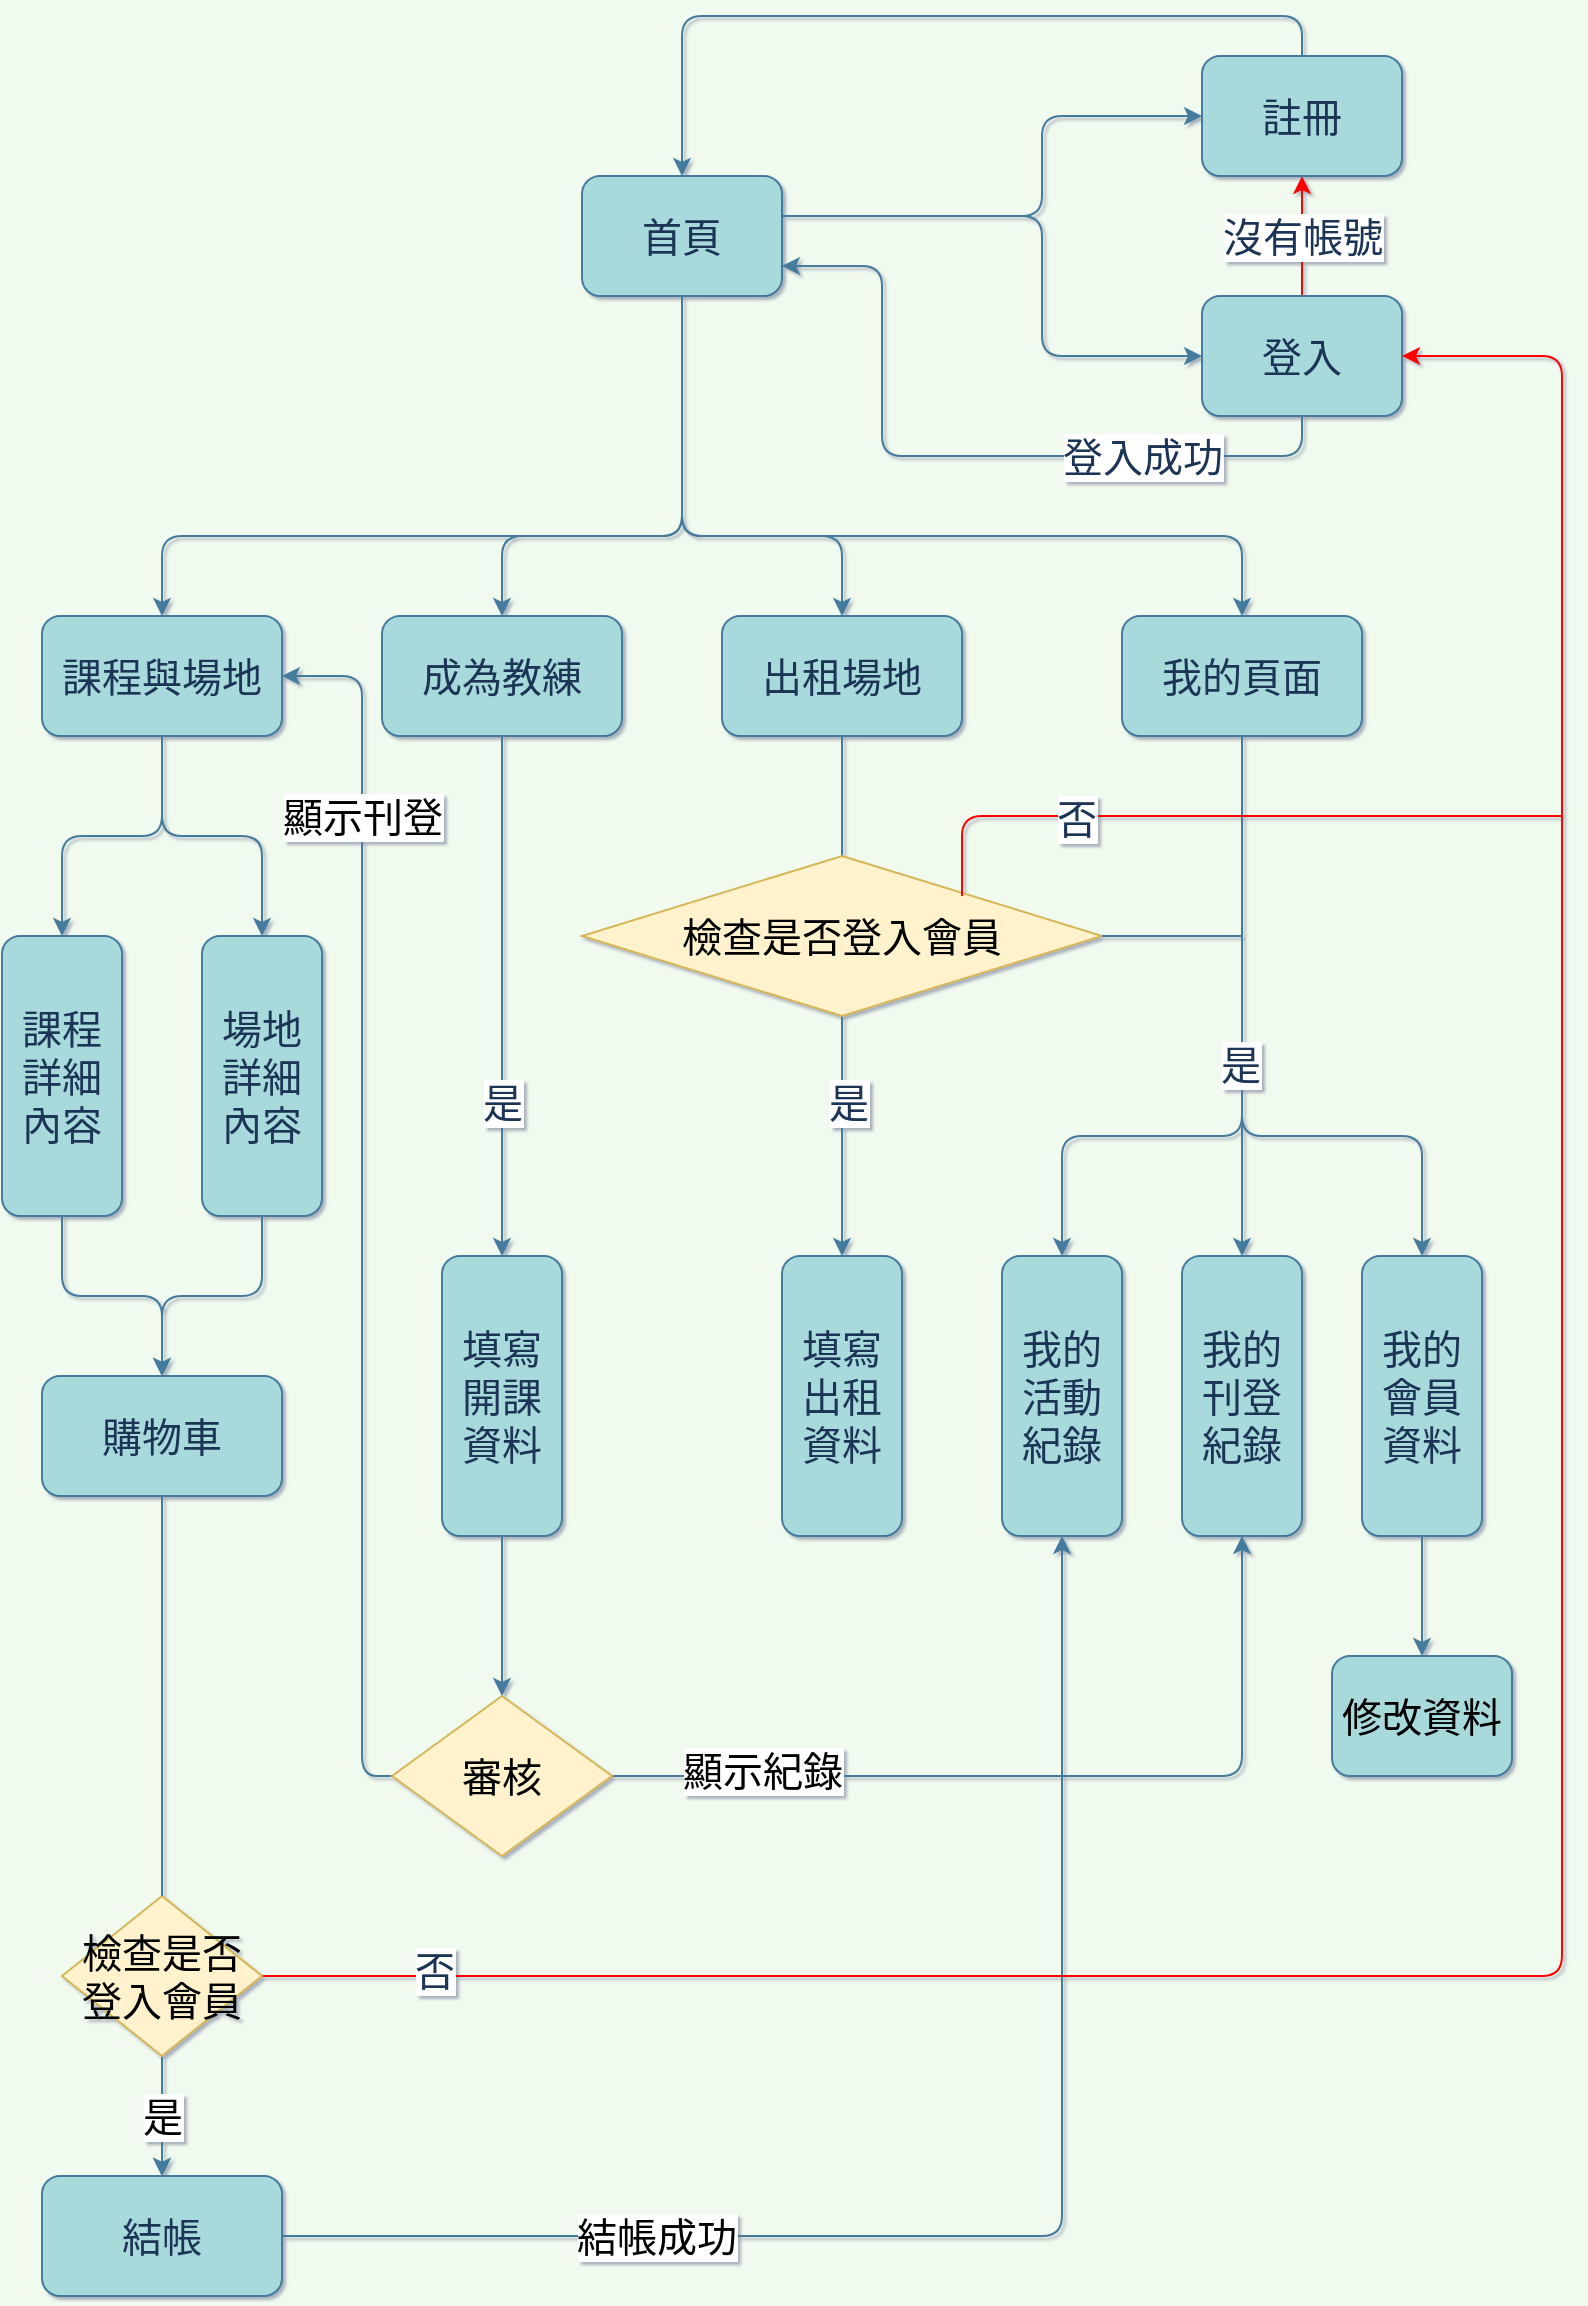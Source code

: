 <mxfile version="17.4.6" type="device"><diagram id="U7qZDT8_yWxOA0Jw3FV2" name="Page-1"><mxGraphModel dx="1335" dy="742" grid="1" gridSize="20" guides="1" tooltips="1" connect="1" arrows="1" fold="1" page="1" pageScale="1" pageWidth="827" pageHeight="1169" background="#F1FAEE" math="0" shadow="1"><root><mxCell id="0"/><mxCell id="1" parent="0"/><mxCell id="wMDxFHm615IMKn304ekI-53" style="edgeStyle=orthogonalEdgeStyle;curved=0;rounded=1;sketch=0;orthogonalLoop=1;jettySize=auto;html=1;entryX=0.5;entryY=0;entryDx=0;entryDy=0;fontColor=#1D3557;strokeColor=#457B9D;fillColor=#A8DADC;" edge="1" parent="1" source="wMDxFHm615IMKn304ekI-24" target="wMDxFHm615IMKn304ekI-27"><mxGeometry relative="1" as="geometry"><Array as="points"><mxPoint x="360" y="280"/><mxPoint x="100" y="280"/></Array></mxGeometry></mxCell><mxCell id="wMDxFHm615IMKn304ekI-54" style="edgeStyle=orthogonalEdgeStyle;curved=0;rounded=1;sketch=0;orthogonalLoop=1;jettySize=auto;html=1;entryX=0.5;entryY=0;entryDx=0;entryDy=0;fontColor=#1D3557;strokeColor=#457B9D;fillColor=#A8DADC;" edge="1" parent="1" source="wMDxFHm615IMKn304ekI-24" target="wMDxFHm615IMKn304ekI-28"><mxGeometry relative="1" as="geometry"><Array as="points"><mxPoint x="360" y="280"/><mxPoint x="270" y="280"/></Array></mxGeometry></mxCell><mxCell id="wMDxFHm615IMKn304ekI-55" style="edgeStyle=orthogonalEdgeStyle;curved=0;rounded=1;sketch=0;orthogonalLoop=1;jettySize=auto;html=1;fontColor=#1D3557;strokeColor=#457B9D;fillColor=#A8DADC;" edge="1" parent="1" source="wMDxFHm615IMKn304ekI-24" target="wMDxFHm615IMKn304ekI-29"><mxGeometry relative="1" as="geometry"><Array as="points"><mxPoint x="360" y="280"/><mxPoint x="440" y="280"/></Array></mxGeometry></mxCell><mxCell id="wMDxFHm615IMKn304ekI-56" style="edgeStyle=orthogonalEdgeStyle;curved=0;rounded=1;sketch=0;orthogonalLoop=1;jettySize=auto;html=1;fontColor=#1D3557;strokeColor=#457B9D;fillColor=#A8DADC;" edge="1" parent="1" source="wMDxFHm615IMKn304ekI-24" target="wMDxFHm615IMKn304ekI-30"><mxGeometry relative="1" as="geometry"><Array as="points"><mxPoint x="360" y="280"/><mxPoint x="640" y="280"/></Array></mxGeometry></mxCell><mxCell id="wMDxFHm615IMKn304ekI-58" style="edgeStyle=orthogonalEdgeStyle;curved=0;rounded=1;sketch=0;orthogonalLoop=1;jettySize=auto;html=1;entryX=0;entryY=0.5;entryDx=0;entryDy=0;fontColor=#1D3557;strokeColor=#457B9D;fillColor=#A8DADC;" edge="1" parent="1" source="wMDxFHm615IMKn304ekI-24" target="wMDxFHm615IMKn304ekI-26"><mxGeometry relative="1" as="geometry"><Array as="points"><mxPoint x="540" y="120"/><mxPoint x="540" y="70"/></Array></mxGeometry></mxCell><mxCell id="wMDxFHm615IMKn304ekI-107" style="edgeStyle=orthogonalEdgeStyle;curved=0;rounded=1;sketch=0;orthogonalLoop=1;jettySize=auto;html=1;fontSize=20;fontColor=#1D3557;strokeColor=#457B9D;fillColor=#A8DADC;entryX=0;entryY=0.5;entryDx=0;entryDy=0;" edge="1" parent="1" source="wMDxFHm615IMKn304ekI-24" target="wMDxFHm615IMKn304ekI-25"><mxGeometry relative="1" as="geometry"><mxPoint x="540" y="130.0" as="targetPoint"/><Array as="points"><mxPoint x="540" y="120"/><mxPoint x="540" y="190"/></Array></mxGeometry></mxCell><mxCell id="wMDxFHm615IMKn304ekI-24" value="首頁" style="rounded=1;whiteSpace=wrap;html=1;fontSize=20;fontColor=#1D3557;fillColor=#A8DADC;strokeColor=#457B9D;" vertex="1" parent="1"><mxGeometry x="310" y="100" width="100" height="60" as="geometry"/></mxCell><mxCell id="wMDxFHm615IMKn304ekI-57" value="&lt;font style=&quot;font-size: 20px&quot;&gt;登入成功&lt;/font&gt;" style="edgeStyle=orthogonalEdgeStyle;curved=0;rounded=1;sketch=0;orthogonalLoop=1;jettySize=auto;html=1;entryX=1;entryY=0.75;entryDx=0;entryDy=0;fontColor=#1D3557;strokeColor=#457B9D;fillColor=#A8DADC;" edge="1" parent="1" source="wMDxFHm615IMKn304ekI-25" target="wMDxFHm615IMKn304ekI-24"><mxGeometry x="-0.462" relative="1" as="geometry"><Array as="points"><mxPoint x="670" y="240"/><mxPoint x="460" y="240"/><mxPoint x="460" y="145"/></Array><mxPoint x="1" as="offset"/></mxGeometry></mxCell><mxCell id="wMDxFHm615IMKn304ekI-60" value="&lt;span style=&quot;font-size: 20px&quot;&gt;沒有帳號&lt;/span&gt;" style="edgeStyle=orthogonalEdgeStyle;curved=0;rounded=1;sketch=0;orthogonalLoop=1;jettySize=auto;html=1;entryX=0.5;entryY=1;entryDx=0;entryDy=0;fontColor=#1D3557;strokeColor=#FF0000;fillColor=#A8DADC;" edge="1" parent="1" source="wMDxFHm615IMKn304ekI-25" target="wMDxFHm615IMKn304ekI-26"><mxGeometry relative="1" as="geometry"/></mxCell><mxCell id="wMDxFHm615IMKn304ekI-25" value="登入" style="rounded=1;whiteSpace=wrap;html=1;fontSize=20;fontColor=#1D3557;fillColor=#A8DADC;strokeColor=#457B9D;" vertex="1" parent="1"><mxGeometry x="620" y="160" width="100" height="60" as="geometry"/></mxCell><mxCell id="wMDxFHm615IMKn304ekI-59" style="edgeStyle=orthogonalEdgeStyle;curved=0;rounded=1;sketch=0;orthogonalLoop=1;jettySize=auto;html=1;fontColor=#1D3557;strokeColor=#457B9D;fillColor=#A8DADC;" edge="1" parent="1" source="wMDxFHm615IMKn304ekI-26"><mxGeometry relative="1" as="geometry"><mxPoint x="360" y="100" as="targetPoint"/><Array as="points"><mxPoint x="670" y="20"/><mxPoint x="360" y="20"/><mxPoint x="360" y="100"/></Array></mxGeometry></mxCell><mxCell id="wMDxFHm615IMKn304ekI-26" value="註冊" style="rounded=1;whiteSpace=wrap;html=1;fontSize=20;fontColor=#1D3557;fillColor=#A8DADC;strokeColor=#457B9D;" vertex="1" parent="1"><mxGeometry x="620" y="40" width="100" height="60" as="geometry"/></mxCell><mxCell id="wMDxFHm615IMKn304ekI-51" style="edgeStyle=orthogonalEdgeStyle;curved=0;rounded=1;sketch=0;orthogonalLoop=1;jettySize=auto;html=1;entryX=0.5;entryY=0;entryDx=0;entryDy=0;fontColor=#1D3557;strokeColor=#457B9D;fillColor=#A8DADC;" edge="1" parent="1" source="wMDxFHm615IMKn304ekI-27" target="wMDxFHm615IMKn304ekI-47"><mxGeometry relative="1" as="geometry"/></mxCell><mxCell id="wMDxFHm615IMKn304ekI-52" style="edgeStyle=orthogonalEdgeStyle;curved=0;rounded=1;sketch=0;orthogonalLoop=1;jettySize=auto;html=1;entryX=0.5;entryY=0;entryDx=0;entryDy=0;fontColor=#1D3557;strokeColor=#457B9D;fillColor=#A8DADC;" edge="1" parent="1" source="wMDxFHm615IMKn304ekI-27" target="wMDxFHm615IMKn304ekI-48"><mxGeometry relative="1" as="geometry"/></mxCell><mxCell id="wMDxFHm615IMKn304ekI-27" value="課程與場地" style="rounded=1;whiteSpace=wrap;html=1;fontSize=20;fontColor=#1D3557;fillColor=#A8DADC;strokeColor=#457B9D;" vertex="1" parent="1"><mxGeometry x="40" y="320" width="120" height="60" as="geometry"/></mxCell><mxCell id="wMDxFHm615IMKn304ekI-67" style="edgeStyle=orthogonalEdgeStyle;curved=0;rounded=1;sketch=0;orthogonalLoop=1;jettySize=auto;html=1;entryX=0.5;entryY=0;entryDx=0;entryDy=0;fontSize=20;fontColor=#1D3557;strokeColor=#457B9D;fillColor=#A8DADC;" edge="1" parent="1" source="wMDxFHm615IMKn304ekI-28" target="wMDxFHm615IMKn304ekI-49"><mxGeometry relative="1" as="geometry"><Array as="points"><mxPoint x="270" y="640"/></Array></mxGeometry></mxCell><mxCell id="wMDxFHm615IMKn304ekI-83" value="是" style="edgeLabel;html=1;align=center;verticalAlign=middle;resizable=0;points=[];fontSize=20;fontColor=#1D3557;" vertex="1" connectable="0" parent="wMDxFHm615IMKn304ekI-67"><mxGeometry x="0.404" relative="1" as="geometry"><mxPoint as="offset"/></mxGeometry></mxCell><mxCell id="wMDxFHm615IMKn304ekI-28" value="成為教練" style="rounded=1;whiteSpace=wrap;html=1;fontSize=20;fontColor=#1D3557;fillColor=#A8DADC;strokeColor=#457B9D;" vertex="1" parent="1"><mxGeometry x="210" y="320" width="120" height="60" as="geometry"/></mxCell><mxCell id="wMDxFHm615IMKn304ekI-95" style="edgeStyle=orthogonalEdgeStyle;curved=0;rounded=1;sketch=0;orthogonalLoop=1;jettySize=auto;html=1;entryX=0.5;entryY=0;entryDx=0;entryDy=0;fontSize=20;fontColor=#1D3557;strokeColor=#457B9D;fillColor=#A8DADC;" edge="1" parent="1" source="wMDxFHm615IMKn304ekI-29" target="wMDxFHm615IMKn304ekI-61"><mxGeometry relative="1" as="geometry"/></mxCell><mxCell id="wMDxFHm615IMKn304ekI-101" value="是" style="edgeLabel;html=1;align=center;verticalAlign=middle;resizable=0;points=[];fontSize=20;fontColor=#1D3557;" vertex="1" connectable="0" parent="wMDxFHm615IMKn304ekI-95"><mxGeometry x="0.404" y="3" relative="1" as="geometry"><mxPoint as="offset"/></mxGeometry></mxCell><mxCell id="wMDxFHm615IMKn304ekI-29" value="出租場地&lt;span style=&quot;color: rgba(0 , 0 , 0 , 0) ; font-family: monospace ; font-size: 0px&quot;&gt;%3CmxGraphModel%3E%3Croot%3E%3CmxCell%20id%3D%220%22%2F%3E%3CmxCell%20id%3D%221%22%20parent%3D%220%22%2F%3E%3CmxCell%20id%3D%222%22%20value%3D%22%22%20style%3D%22rounded%3D1%3BwhiteSpace%3Dwrap%3Bhtml%3D1%3BfontSize%3D20%3BfontColor%3Dnone%3B%22%20vertex%3D%221%22%20parent%3D%221%22%3E%3CmxGeometry%20x%3D%22380%22%20y%3D%22200%22%20width%3D%22100%22%20height%3D%2260%22%20as%3D%22geometry%22%2F%3E%3C%2FmxCell%3E%3C%2Froot%3E%3C%2FmxGraphModel%3E&lt;/span&gt;" style="rounded=1;whiteSpace=wrap;html=1;fontSize=20;fontColor=#1D3557;fillColor=#A8DADC;strokeColor=#457B9D;" vertex="1" parent="1"><mxGeometry x="380" y="320" width="120" height="60" as="geometry"/></mxCell><mxCell id="wMDxFHm615IMKn304ekI-96" style="edgeStyle=orthogonalEdgeStyle;curved=0;rounded=1;sketch=0;orthogonalLoop=1;jettySize=auto;html=1;entryX=0.5;entryY=0;entryDx=0;entryDy=0;fontSize=20;fontColor=#1D3557;strokeColor=#457B9D;fillColor=#A8DADC;" edge="1" parent="1" source="wMDxFHm615IMKn304ekI-30" target="wMDxFHm615IMKn304ekI-63"><mxGeometry relative="1" as="geometry"/></mxCell><mxCell id="wMDxFHm615IMKn304ekI-97" style="edgeStyle=orthogonalEdgeStyle;curved=0;rounded=1;sketch=0;orthogonalLoop=1;jettySize=auto;html=1;entryX=0.5;entryY=0;entryDx=0;entryDy=0;fontSize=20;fontColor=#1D3557;strokeColor=#457B9D;fillColor=#A8DADC;" edge="1" parent="1" source="wMDxFHm615IMKn304ekI-30" target="wMDxFHm615IMKn304ekI-62"><mxGeometry relative="1" as="geometry"><Array as="points"><mxPoint x="640" y="580"/><mxPoint x="550" y="580"/></Array></mxGeometry></mxCell><mxCell id="wMDxFHm615IMKn304ekI-98" style="edgeStyle=orthogonalEdgeStyle;curved=0;rounded=1;sketch=0;orthogonalLoop=1;jettySize=auto;html=1;entryX=0.5;entryY=0;entryDx=0;entryDy=0;fontSize=20;fontColor=#1D3557;strokeColor=#457B9D;fillColor=#A8DADC;" edge="1" parent="1" source="wMDxFHm615IMKn304ekI-30" target="wMDxFHm615IMKn304ekI-64"><mxGeometry relative="1" as="geometry"><Array as="points"><mxPoint x="640" y="580"/><mxPoint x="730" y="580"/></Array></mxGeometry></mxCell><mxCell id="wMDxFHm615IMKn304ekI-102" value="是" style="edgeLabel;html=1;align=center;verticalAlign=middle;resizable=0;points=[];fontSize=20;fontColor=#1D3557;" vertex="1" connectable="0" parent="wMDxFHm615IMKn304ekI-98"><mxGeometry x="-0.066" y="-1" relative="1" as="geometry"><mxPoint as="offset"/></mxGeometry></mxCell><mxCell id="wMDxFHm615IMKn304ekI-30" value="我的頁面" style="rounded=1;whiteSpace=wrap;html=1;fontSize=20;fontColor=#1D3557;fillColor=#A8DADC;strokeColor=#457B9D;" vertex="1" parent="1"><mxGeometry x="580" y="320" width="120" height="60" as="geometry"/></mxCell><mxCell id="wMDxFHm615IMKn304ekI-73" style="edgeStyle=orthogonalEdgeStyle;curved=0;rounded=1;sketch=0;orthogonalLoop=1;jettySize=auto;html=1;entryX=0.5;entryY=0;entryDx=0;entryDy=0;fontSize=20;fontColor=#1D3557;strokeColor=#457B9D;fillColor=#A8DADC;" edge="1" parent="1" source="wMDxFHm615IMKn304ekI-47" target="wMDxFHm615IMKn304ekI-72"><mxGeometry relative="1" as="geometry"/></mxCell><mxCell id="wMDxFHm615IMKn304ekI-47" value="課程詳細內容" style="rounded=1;whiteSpace=wrap;html=1;labelBackgroundColor=none;labelBorderColor=none;fontSize=20;fontColor=#1D3557;fillColor=#A8DADC;strokeColor=#457B9D;" vertex="1" parent="1"><mxGeometry x="20" y="480" width="60" height="140" as="geometry"/></mxCell><mxCell id="wMDxFHm615IMKn304ekI-74" style="edgeStyle=orthogonalEdgeStyle;curved=0;rounded=1;sketch=0;orthogonalLoop=1;jettySize=auto;html=1;fontSize=20;fontColor=#1D3557;strokeColor=#457B9D;fillColor=#A8DADC;" edge="1" parent="1" source="wMDxFHm615IMKn304ekI-48"><mxGeometry relative="1" as="geometry"><mxPoint x="100" y="700" as="targetPoint"/><Array as="points"><mxPoint x="150" y="660"/><mxPoint x="100" y="660"/></Array></mxGeometry></mxCell><mxCell id="wMDxFHm615IMKn304ekI-48" value="場地詳細內容" style="rounded=1;whiteSpace=wrap;html=1;labelBackgroundColor=none;labelBorderColor=none;fontSize=20;fontColor=#1D3557;fillColor=#A8DADC;strokeColor=#457B9D;" vertex="1" parent="1"><mxGeometry x="120" y="480" width="60" height="140" as="geometry"/></mxCell><mxCell id="wMDxFHm615IMKn304ekI-116" style="edgeStyle=orthogonalEdgeStyle;curved=0;rounded=1;sketch=0;orthogonalLoop=1;jettySize=auto;html=1;fontSize=20;fontColor=#000000;strokeColor=#457B9D;fillColor=#A8DADC;" edge="1" parent="1" source="wMDxFHm615IMKn304ekI-49" target="wMDxFHm615IMKn304ekI-115"><mxGeometry relative="1" as="geometry"/></mxCell><mxCell id="wMDxFHm615IMKn304ekI-49" value="填寫開課資料" style="rounded=1;whiteSpace=wrap;html=1;labelBackgroundColor=none;labelBorderColor=none;fontSize=20;fontColor=#1D3557;fillColor=#A8DADC;strokeColor=#457B9D;" vertex="1" parent="1"><mxGeometry x="240" y="640" width="60" height="140" as="geometry"/></mxCell><mxCell id="wMDxFHm615IMKn304ekI-61" value="填寫出租資料" style="rounded=1;whiteSpace=wrap;html=1;labelBackgroundColor=none;labelBorderColor=none;fontSize=20;fontColor=#1D3557;fillColor=#A8DADC;strokeColor=#457B9D;" vertex="1" parent="1"><mxGeometry x="410" y="640" width="60" height="140" as="geometry"/></mxCell><mxCell id="wMDxFHm615IMKn304ekI-62" value="我的活動紀錄" style="rounded=1;whiteSpace=wrap;html=1;labelBackgroundColor=none;labelBorderColor=none;fontSize=20;fontColor=#1D3557;fillColor=#A8DADC;strokeColor=#457B9D;" vertex="1" parent="1"><mxGeometry x="520" y="640" width="60" height="140" as="geometry"/></mxCell><mxCell id="wMDxFHm615IMKn304ekI-63" value="我的刊登紀錄" style="rounded=1;whiteSpace=wrap;html=1;labelBackgroundColor=none;labelBorderColor=none;fontSize=20;fontColor=#1D3557;fillColor=#A8DADC;strokeColor=#457B9D;" vertex="1" parent="1"><mxGeometry x="610" y="640" width="60" height="140" as="geometry"/></mxCell><mxCell id="wMDxFHm615IMKn304ekI-122" style="edgeStyle=orthogonalEdgeStyle;curved=0;rounded=1;sketch=0;orthogonalLoop=1;jettySize=auto;html=1;entryX=0.5;entryY=0;entryDx=0;entryDy=0;fontSize=20;fontColor=#000000;strokeColor=#457B9D;fillColor=#A8DADC;" edge="1" parent="1" source="wMDxFHm615IMKn304ekI-64" target="wMDxFHm615IMKn304ekI-121"><mxGeometry relative="1" as="geometry"/></mxCell><mxCell id="wMDxFHm615IMKn304ekI-64" value="我的會員資料" style="rounded=1;whiteSpace=wrap;html=1;labelBackgroundColor=none;labelBorderColor=none;fontSize=20;fontColor=#1D3557;fillColor=#A8DADC;strokeColor=#457B9D;" vertex="1" parent="1"><mxGeometry x="700" y="640" width="60" height="140" as="geometry"/></mxCell><mxCell id="wMDxFHm615IMKn304ekI-93" style="edgeStyle=orthogonalEdgeStyle;curved=0;rounded=1;sketch=0;orthogonalLoop=1;jettySize=auto;html=1;entryX=0.5;entryY=0;entryDx=0;entryDy=0;fontSize=20;fontColor=#1D3557;strokeColor=#457B9D;fillColor=#A8DADC;startArrow=none;" edge="1" parent="1" source="wMDxFHm615IMKn304ekI-87" target="wMDxFHm615IMKn304ekI-86"><mxGeometry relative="1" as="geometry"/></mxCell><mxCell id="wMDxFHm615IMKn304ekI-105" value="是" style="edgeLabel;html=1;align=center;verticalAlign=middle;resizable=0;points=[];fontSize=20;fontColor=#1D3557;" vertex="1" connectable="0" parent="wMDxFHm615IMKn304ekI-93"><mxGeometry x="0.641" y="-1" relative="1" as="geometry"><mxPoint x="1" y="24" as="offset"/></mxGeometry></mxCell><mxCell id="wMDxFHm615IMKn304ekI-72" value="購物車" style="rounded=1;whiteSpace=wrap;html=1;labelBackgroundColor=none;sketch=0;fontSize=20;fontColor=#1D3557;strokeColor=#457B9D;fillColor=#A8DADC;" vertex="1" parent="1"><mxGeometry x="40" y="700" width="120" height="60" as="geometry"/></mxCell><mxCell id="wMDxFHm615IMKn304ekI-76" value="檢查是否登入會員" style="rhombus;whiteSpace=wrap;html=1;rounded=0;labelBackgroundColor=none;sketch=0;fontSize=20;strokeColor=#d6b656;fillColor=#fff2cc;" vertex="1" parent="1"><mxGeometry x="310" y="440" width="260" height="80" as="geometry"/></mxCell><mxCell id="wMDxFHm615IMKn304ekI-109" style="edgeStyle=orthogonalEdgeStyle;curved=0;rounded=1;sketch=0;orthogonalLoop=1;jettySize=auto;html=1;entryX=0.5;entryY=1;entryDx=0;entryDy=0;fontSize=20;fontColor=#457B9D;strokeColor=#457B9D;fillColor=#A8DADC;" edge="1" parent="1" source="wMDxFHm615IMKn304ekI-86" target="wMDxFHm615IMKn304ekI-62"><mxGeometry relative="1" as="geometry"/></mxCell><mxCell id="wMDxFHm615IMKn304ekI-110" value="結帳成功" style="edgeLabel;html=1;align=center;verticalAlign=middle;resizable=0;points=[];fontSize=20;fontColor=#000000;" vertex="1" connectable="0" parent="wMDxFHm615IMKn304ekI-109"><mxGeometry x="-0.789" y="-2" relative="1" as="geometry"><mxPoint x="109" y="-2" as="offset"/></mxGeometry></mxCell><mxCell id="wMDxFHm615IMKn304ekI-86" value="結帳" style="rounded=1;whiteSpace=wrap;html=1;labelBackgroundColor=none;sketch=0;fontSize=20;fontColor=#1D3557;strokeColor=#457B9D;fillColor=#A8DADC;" vertex="1" parent="1"><mxGeometry x="40" y="1100" width="120" height="60" as="geometry"/></mxCell><mxCell id="wMDxFHm615IMKn304ekI-88" style="edgeStyle=orthogonalEdgeStyle;curved=0;rounded=1;sketch=0;orthogonalLoop=1;jettySize=auto;html=1;entryX=1;entryY=0.5;entryDx=0;entryDy=0;fontSize=20;fontColor=#1D3557;strokeColor=#FF0000;fillColor=#A8DADC;" edge="1" parent="1" source="wMDxFHm615IMKn304ekI-87" target="wMDxFHm615IMKn304ekI-25"><mxGeometry relative="1" as="geometry"><Array as="points"><mxPoint x="800" y="1000"/><mxPoint x="800" y="190"/></Array></mxGeometry></mxCell><mxCell id="wMDxFHm615IMKn304ekI-104" value="否" style="edgeLabel;html=1;align=center;verticalAlign=middle;resizable=0;points=[];fontSize=20;fontColor=#1D3557;" vertex="1" connectable="0" parent="wMDxFHm615IMKn304ekI-88"><mxGeometry x="-0.888" y="3" relative="1" as="geometry"><mxPoint as="offset"/></mxGeometry></mxCell><mxCell id="wMDxFHm615IMKn304ekI-99" value="" style="endArrow=none;html=1;rounded=1;sketch=0;fontSize=20;fontColor=#1D3557;strokeColor=#457B9D;fillColor=#A8DADC;curved=0;exitX=1;exitY=0.5;exitDx=0;exitDy=0;" edge="1" parent="1" source="wMDxFHm615IMKn304ekI-76"><mxGeometry width="50" height="50" relative="1" as="geometry"><mxPoint x="520" y="490" as="sourcePoint"/><mxPoint x="640" y="480" as="targetPoint"/></mxGeometry></mxCell><mxCell id="wMDxFHm615IMKn304ekI-100" value="" style="endArrow=none;html=1;rounded=1;sketch=0;fontSize=20;fontColor=#1D3557;strokeColor=#FF0000;fillColor=#A8DADC;curved=0;" edge="1" parent="1"><mxGeometry width="50" height="50" relative="1" as="geometry"><mxPoint x="500" y="460" as="sourcePoint"/><mxPoint x="800" y="420" as="targetPoint"/><Array as="points"><mxPoint x="500" y="420"/></Array></mxGeometry></mxCell><mxCell id="wMDxFHm615IMKn304ekI-103" value="否" style="edgeLabel;html=1;align=center;verticalAlign=middle;resizable=0;points=[];fontSize=20;fontColor=#1D3557;" vertex="1" connectable="0" parent="wMDxFHm615IMKn304ekI-100"><mxGeometry x="-0.431" y="-1" relative="1" as="geometry"><mxPoint as="offset"/></mxGeometry></mxCell><mxCell id="wMDxFHm615IMKn304ekI-113" value="是" style="edgeStyle=orthogonalEdgeStyle;curved=0;rounded=1;sketch=0;orthogonalLoop=1;jettySize=auto;html=1;fontSize=20;fontColor=#000000;strokeColor=#457B9D;fillColor=#A8DADC;" edge="1" parent="1" source="wMDxFHm615IMKn304ekI-87" target="wMDxFHm615IMKn304ekI-86"><mxGeometry relative="1" as="geometry"/></mxCell><mxCell id="wMDxFHm615IMKn304ekI-87" value="檢查是否登入會員" style="rhombus;whiteSpace=wrap;html=1;rounded=0;labelBackgroundColor=none;sketch=0;fontSize=20;strokeColor=#d6b656;fillColor=#fff2cc;" vertex="1" parent="1"><mxGeometry x="50" y="960" width="100" height="80" as="geometry"/></mxCell><mxCell id="wMDxFHm615IMKn304ekI-111" value="" style="edgeStyle=orthogonalEdgeStyle;curved=0;rounded=1;sketch=0;orthogonalLoop=1;jettySize=auto;html=1;entryX=0.5;entryY=0;entryDx=0;entryDy=0;fontSize=20;fontColor=#1D3557;strokeColor=#457B9D;fillColor=#A8DADC;endArrow=none;" edge="1" parent="1" source="wMDxFHm615IMKn304ekI-72" target="wMDxFHm615IMKn304ekI-87"><mxGeometry relative="1" as="geometry"><mxPoint x="100" y="760" as="sourcePoint"/><mxPoint x="100" y="1080" as="targetPoint"/></mxGeometry></mxCell><mxCell id="wMDxFHm615IMKn304ekI-117" style="edgeStyle=orthogonalEdgeStyle;curved=0;rounded=1;sketch=0;orthogonalLoop=1;jettySize=auto;html=1;fontSize=20;fontColor=#000000;strokeColor=#457B9D;fillColor=#A8DADC;entryX=1;entryY=0.5;entryDx=0;entryDy=0;" edge="1" parent="1" source="wMDxFHm615IMKn304ekI-115" target="wMDxFHm615IMKn304ekI-27"><mxGeometry relative="1" as="geometry"><mxPoint x="200" y="580" as="targetPoint"/><Array as="points"><mxPoint x="200" y="900"/><mxPoint x="200" y="350"/></Array></mxGeometry></mxCell><mxCell id="wMDxFHm615IMKn304ekI-119" value="顯示刊登" style="edgeLabel;html=1;align=center;verticalAlign=middle;resizable=0;points=[];fontSize=20;fontColor=#000000;" vertex="1" connectable="0" parent="wMDxFHm615IMKn304ekI-117"><mxGeometry x="-0.759" y="-2" relative="1" as="geometry"><mxPoint x="-2" y="-422" as="offset"/></mxGeometry></mxCell><mxCell id="wMDxFHm615IMKn304ekI-118" style="edgeStyle=orthogonalEdgeStyle;curved=0;rounded=1;sketch=0;orthogonalLoop=1;jettySize=auto;html=1;entryX=0.5;entryY=1;entryDx=0;entryDy=0;fontSize=20;fontColor=#000000;strokeColor=#457B9D;fillColor=#A8DADC;" edge="1" parent="1" source="wMDxFHm615IMKn304ekI-115" target="wMDxFHm615IMKn304ekI-63"><mxGeometry relative="1" as="geometry"/></mxCell><mxCell id="wMDxFHm615IMKn304ekI-120" value="顯示紀錄" style="edgeLabel;html=1;align=center;verticalAlign=middle;resizable=0;points=[];fontSize=20;fontColor=#000000;" vertex="1" connectable="0" parent="wMDxFHm615IMKn304ekI-118"><mxGeometry x="-0.655" y="3" relative="1" as="geometry"><mxPoint as="offset"/></mxGeometry></mxCell><mxCell id="wMDxFHm615IMKn304ekI-115" value="審核" style="rhombus;whiteSpace=wrap;html=1;rounded=0;labelBackgroundColor=none;sketch=0;fontSize=20;strokeColor=#d6b656;fillColor=#fff2cc;" vertex="1" parent="1"><mxGeometry x="215" y="860" width="110" height="80" as="geometry"/></mxCell><mxCell id="wMDxFHm615IMKn304ekI-121" value="修改資料" style="rounded=1;whiteSpace=wrap;html=1;labelBackgroundColor=none;sketch=0;fontSize=20;fontColor=#000000;strokeColor=#457B9D;fillColor=#A8DADC;" vertex="1" parent="1"><mxGeometry x="685" y="840" width="90" height="60" as="geometry"/></mxCell></root></mxGraphModel></diagram></mxfile>